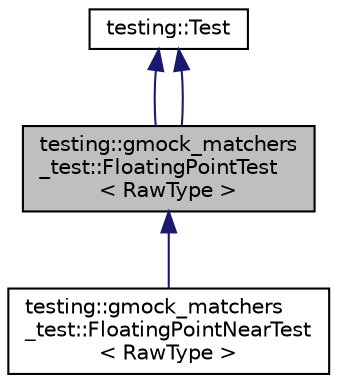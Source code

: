 digraph "testing::gmock_matchers_test::FloatingPointTest&lt; RawType &gt;"
{
  edge [fontname="Helvetica",fontsize="10",labelfontname="Helvetica",labelfontsize="10"];
  node [fontname="Helvetica",fontsize="10",shape=record];
  Node0 [label="testing::gmock_matchers\l_test::FloatingPointTest\l\< RawType \>",height=0.2,width=0.4,color="black", fillcolor="grey75", style="filled", fontcolor="black"];
  Node1 -> Node0 [dir="back",color="midnightblue",fontsize="10",style="solid",fontname="Helvetica"];
  Node1 [label="testing::Test",height=0.2,width=0.4,color="black", fillcolor="white", style="filled",URL="$classtesting_1_1_test.html"];
  Node1 -> Node0 [dir="back",color="midnightblue",fontsize="10",style="solid",fontname="Helvetica"];
  Node0 -> Node2 [dir="back",color="midnightblue",fontsize="10",style="solid",fontname="Helvetica"];
  Node2 [label="testing::gmock_matchers\l_test::FloatingPointNearTest\l\< RawType \>",height=0.2,width=0.4,color="black", fillcolor="white", style="filled",URL="$classtesting_1_1gmock__matchers__test_1_1_floating_point_near_test.html"];
}

